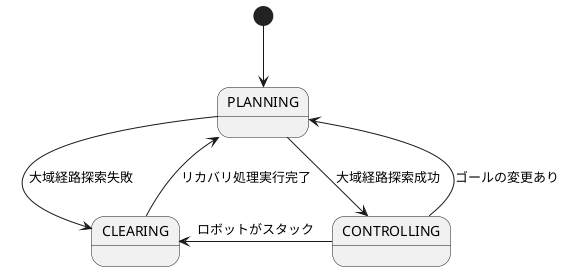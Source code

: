 @startuml

[*] -down-> PLANNING
PLANNING -down-> CONTROLLING: 大域経路探索成功
PLANNING -down-> CLEARING: 大域経路探索失敗
CONTROLLING -left-> CLEARING: ロボットがスタック
CONTROLLING -up-> PLANNING: ゴールの変更あり
CLEARING -up-> PLANNING: リカバリ処理実行完了

@enduml